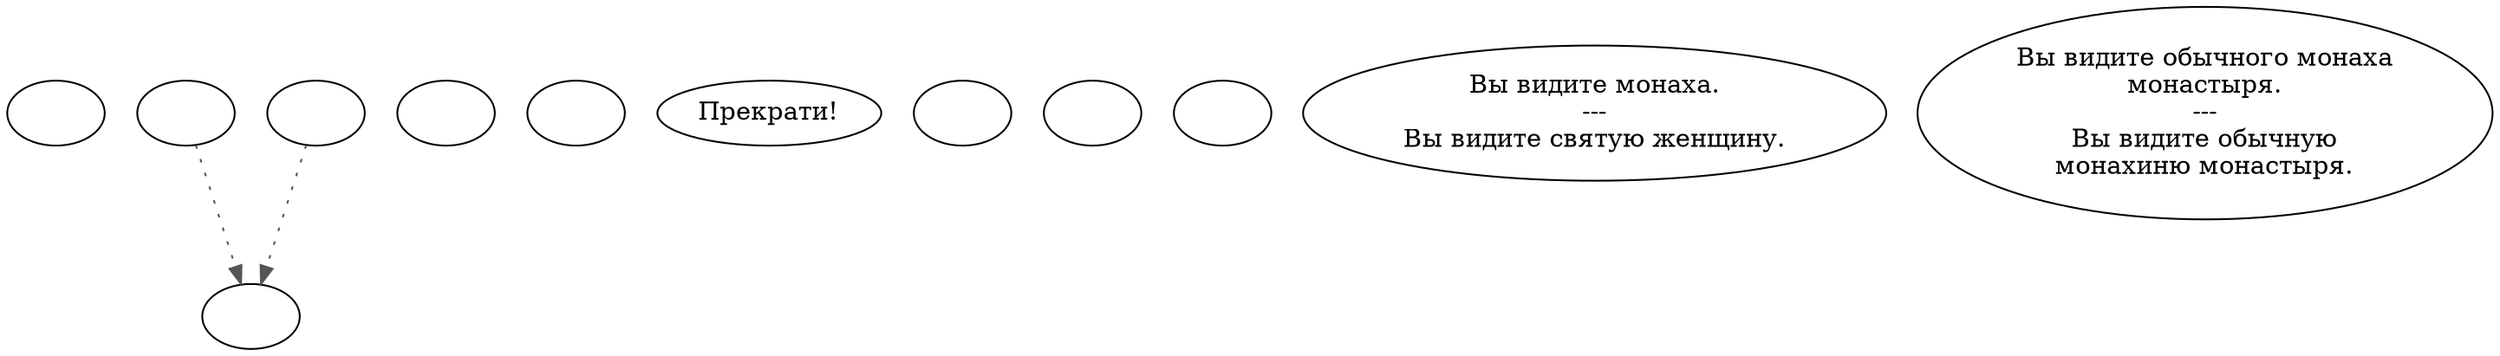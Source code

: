 digraph amonk2 {
  "start" [style=filled       fillcolor="#FFFFFF"       color="#000000"]
  "start" [label=""]
  "timed_event_p_proc" [style=filled       fillcolor="#FFFFFF"       color="#000000"]
  "timed_event_p_proc" -> "Node001" [style=dotted color="#555555"]
  "timed_event_p_proc" [label=""]
  "talk_p_proc" [style=filled       fillcolor="#FFFFFF"       color="#000000"]
  "talk_p_proc" -> "Node001" [style=dotted color="#555555"]
  "talk_p_proc" [label=""]
  "map_enter_p_proc" [style=filled       fillcolor="#FFFFFF"       color="#000000"]
  "map_enter_p_proc" [label=""]
  "destroy_p_proc" [style=filled       fillcolor="#FFFFFF"       color="#000000"]
  "destroy_p_proc" [label=""]
  "pickup_p_proc" [style=filled       fillcolor="#FFFFFF"       color="#000000"]
  "pickup_p_proc" [label="Прекрати!"]
  "Node001" [style=filled       fillcolor="#FFFFFF"       color="#000000"]
  "Node001" [label=""]
  "push_p_proc" [style=filled       fillcolor="#FFFFFF"       color="#000000"]
  "push_p_proc" [label=""]
  "critter_p_proc" [style=filled       fillcolor="#FFFFFF"       color="#000000"]
  "critter_p_proc" [label=""]
  "damage_p_proc" [style=filled       fillcolor="#FFFFFF"       color="#000000"]
  "damage_p_proc" [label=""]
  "look_at_p_proc" [style=filled       fillcolor="#FFFFFF"       color="#000000"]
  "look_at_p_proc" [label="Вы видите монаха.\n---\nВы видите святую женщину."]
  "description_p_proc" [style=filled       fillcolor="#FFFFFF"       color="#000000"]
  "description_p_proc" [label="Вы видите обычного монаха\nмонастыря.\n---\nВы видите обычную\nмонахиню монастыря."]
}